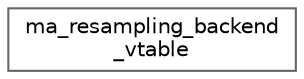 digraph "Graphical Class Hierarchy"
{
 // LATEX_PDF_SIZE
  bgcolor="transparent";
  edge [fontname=Helvetica,fontsize=10,labelfontname=Helvetica,labelfontsize=10];
  node [fontname=Helvetica,fontsize=10,shape=box,height=0.2,width=0.4];
  rankdir="LR";
  Node0 [id="Node000000",label="ma_resampling_backend\l_vtable",height=0.2,width=0.4,color="grey40", fillcolor="white", style="filled",URL="$structma__resampling__backend__vtable.html",tooltip=" "];
}
